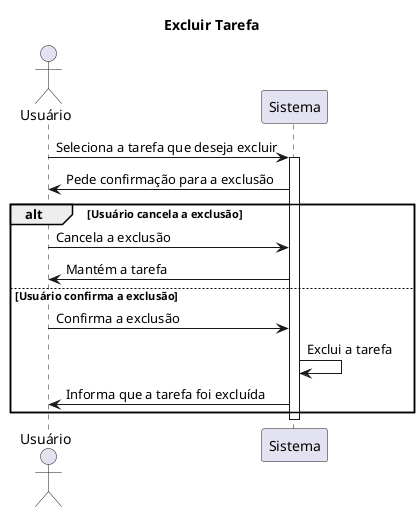 @startuml
title Excluir Tarefa

actor Usuario as "Usuário"
participant Sistema

Usuario -> Sistema: Seleciona a tarefa que deseja excluir
activate Sistema
Sistema -> Usuario: Pede confirmação para a exclusão

alt Usuário cancela a exclusão
    Usuario -> Sistema: Cancela a exclusão
    Sistema -> Usuario: Mantém a tarefa
else Usuário confirma a exclusão
    Usuario -> Sistema: Confirma a exclusão
    Sistema -> Sistema: Exclui a tarefa
    Sistema -> Usuario: Informa que a tarefa foi excluída
end

deactivate Sistema
@enduml
